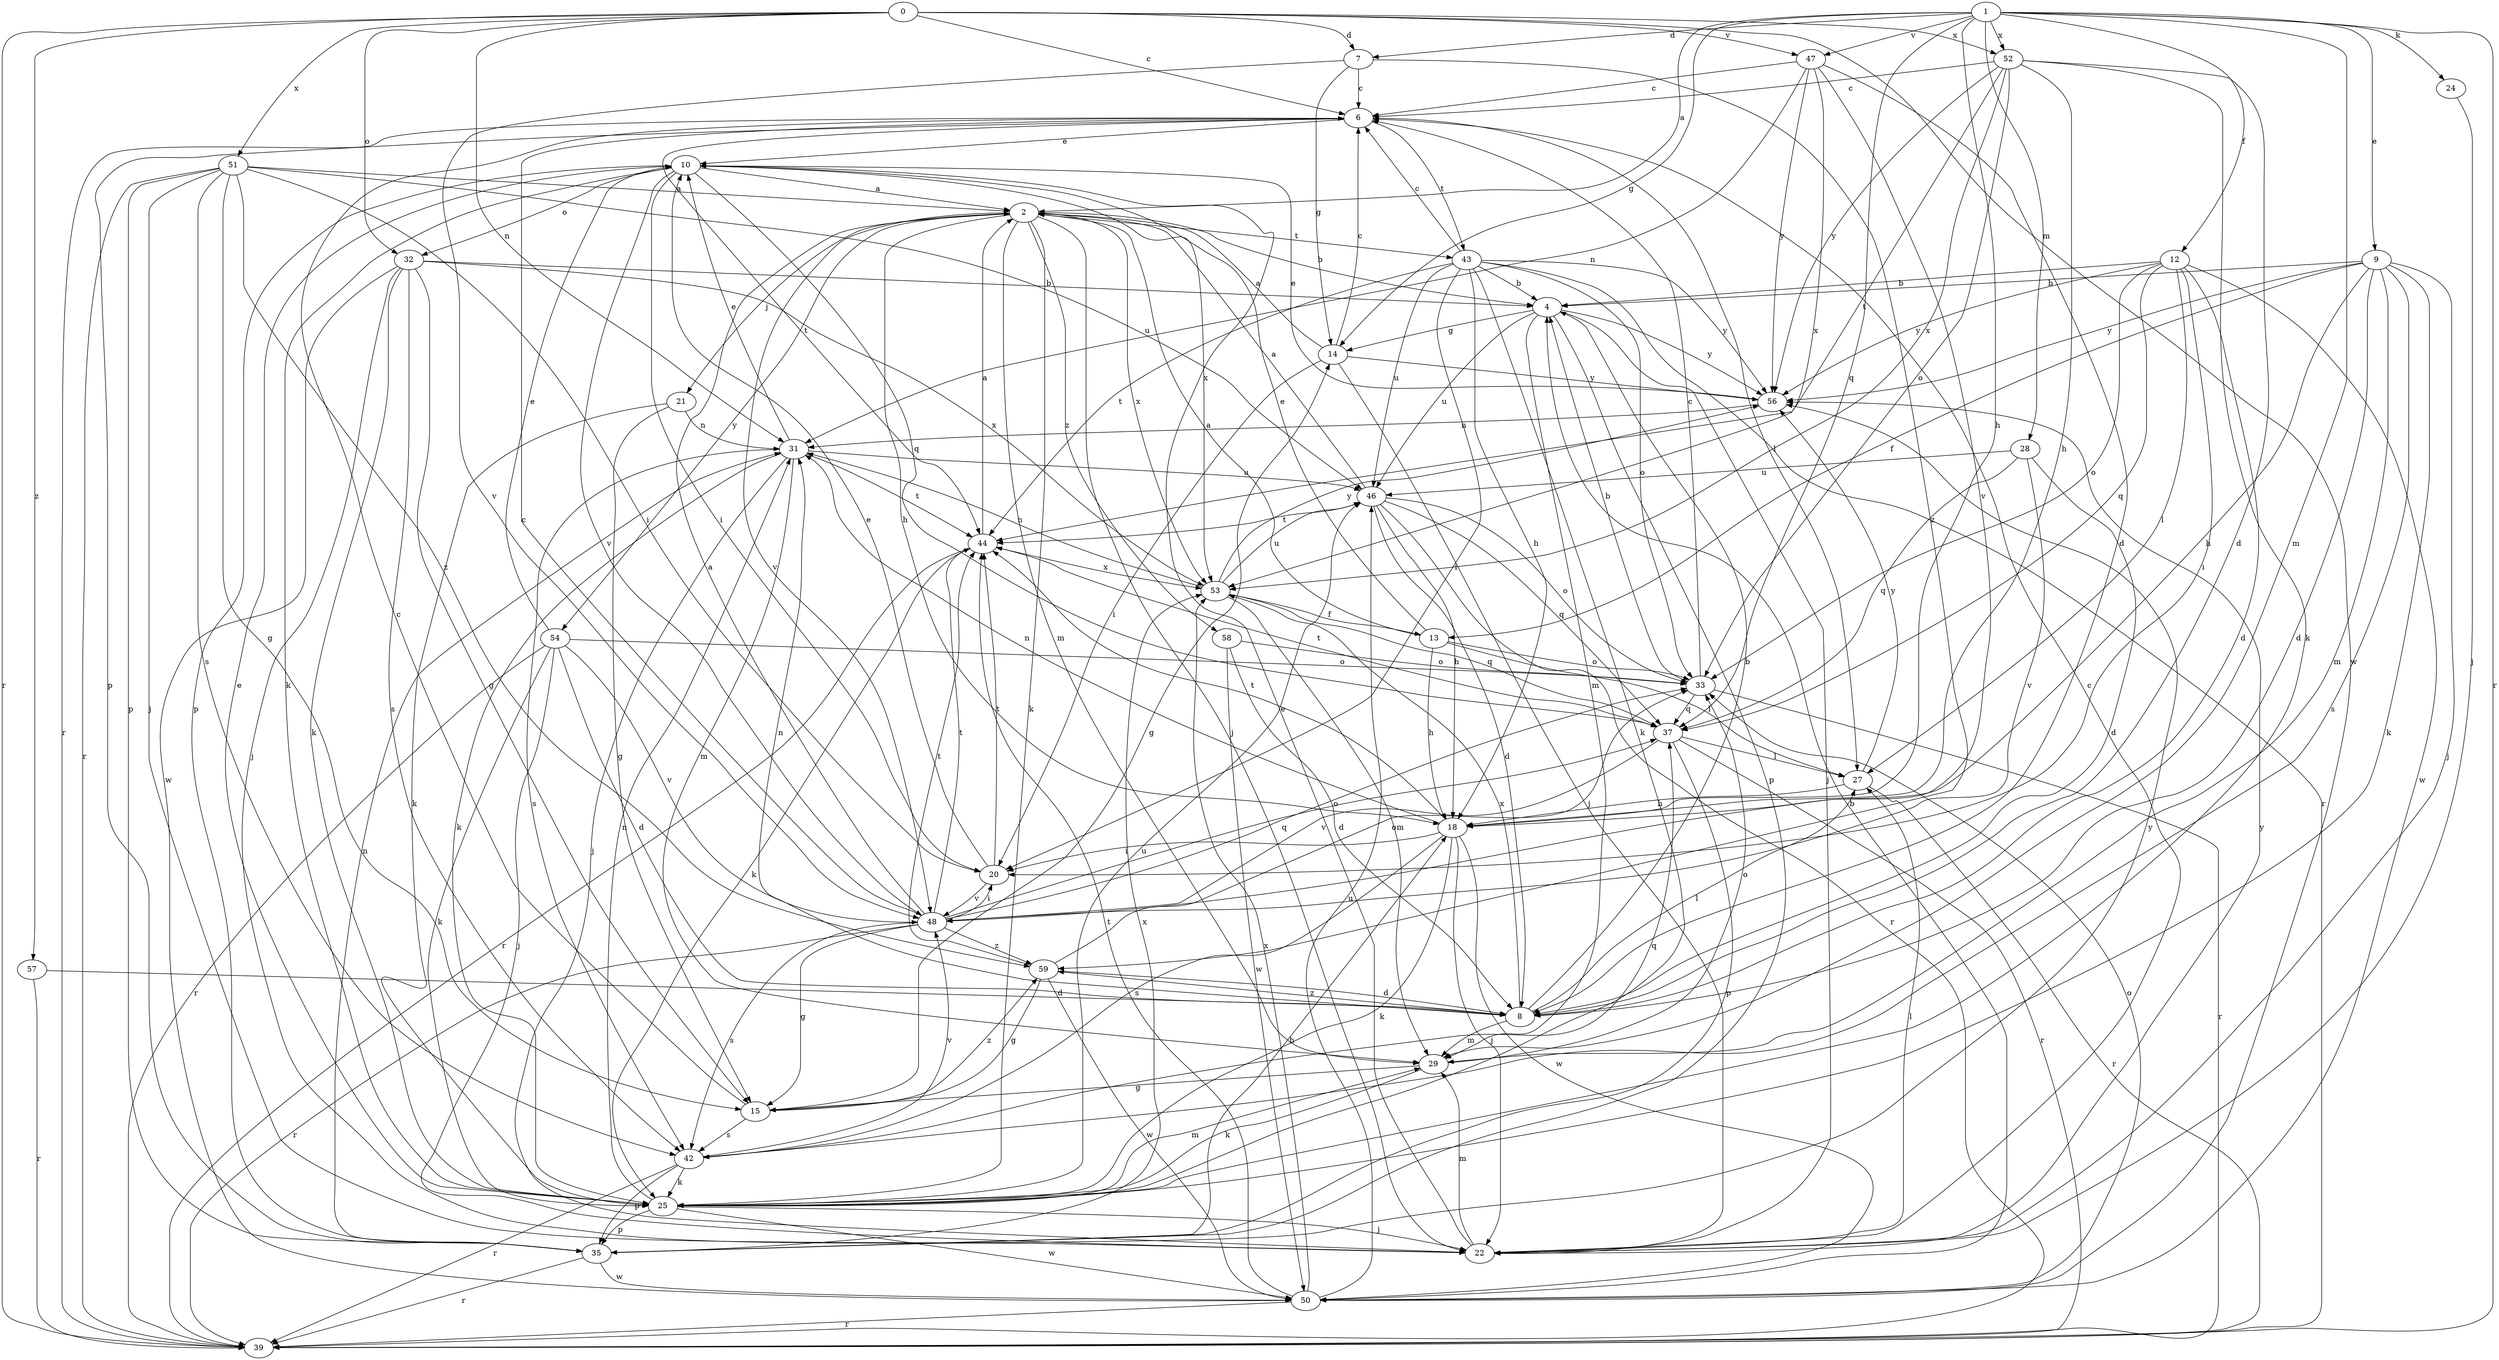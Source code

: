 strict digraph  {
0;
1;
2;
4;
6;
7;
8;
9;
10;
12;
13;
14;
15;
18;
20;
21;
22;
24;
25;
27;
28;
29;
31;
32;
33;
35;
37;
39;
42;
43;
44;
46;
47;
48;
50;
51;
52;
53;
54;
56;
57;
58;
59;
0 -> 6  [label=c];
0 -> 7  [label=d];
0 -> 31  [label=n];
0 -> 32  [label=o];
0 -> 39  [label=r];
0 -> 47  [label=v];
0 -> 50  [label=w];
0 -> 51  [label=x];
0 -> 52  [label=x];
0 -> 57  [label=z];
1 -> 2  [label=a];
1 -> 7  [label=d];
1 -> 9  [label=e];
1 -> 12  [label=f];
1 -> 14  [label=g];
1 -> 18  [label=h];
1 -> 24  [label=k];
1 -> 28  [label=m];
1 -> 29  [label=m];
1 -> 37  [label=q];
1 -> 39  [label=r];
1 -> 47  [label=v];
1 -> 52  [label=x];
2 -> 4  [label=b];
2 -> 18  [label=h];
2 -> 21  [label=j];
2 -> 22  [label=j];
2 -> 25  [label=k];
2 -> 29  [label=m];
2 -> 43  [label=t];
2 -> 48  [label=v];
2 -> 53  [label=x];
2 -> 54  [label=y];
2 -> 58  [label=z];
4 -> 14  [label=g];
4 -> 22  [label=j];
4 -> 29  [label=m];
4 -> 35  [label=p];
4 -> 46  [label=u];
4 -> 56  [label=y];
6 -> 10  [label=e];
6 -> 27  [label=l];
6 -> 35  [label=p];
6 -> 39  [label=r];
6 -> 43  [label=t];
6 -> 44  [label=t];
7 -> 6  [label=c];
7 -> 14  [label=g];
7 -> 48  [label=v];
7 -> 59  [label=z];
8 -> 4  [label=b];
8 -> 27  [label=l];
8 -> 29  [label=m];
8 -> 31  [label=n];
8 -> 53  [label=x];
8 -> 59  [label=z];
9 -> 4  [label=b];
9 -> 8  [label=d];
9 -> 13  [label=f];
9 -> 18  [label=h];
9 -> 22  [label=j];
9 -> 25  [label=k];
9 -> 29  [label=m];
9 -> 42  [label=s];
9 -> 56  [label=y];
10 -> 2  [label=a];
10 -> 20  [label=i];
10 -> 25  [label=k];
10 -> 32  [label=o];
10 -> 35  [label=p];
10 -> 37  [label=q];
10 -> 48  [label=v];
10 -> 53  [label=x];
12 -> 4  [label=b];
12 -> 8  [label=d];
12 -> 20  [label=i];
12 -> 27  [label=l];
12 -> 33  [label=o];
12 -> 37  [label=q];
12 -> 50  [label=w];
12 -> 56  [label=y];
13 -> 2  [label=a];
13 -> 10  [label=e];
13 -> 18  [label=h];
13 -> 27  [label=l];
13 -> 33  [label=o];
14 -> 2  [label=a];
14 -> 6  [label=c];
14 -> 20  [label=i];
14 -> 22  [label=j];
14 -> 56  [label=y];
15 -> 6  [label=c];
15 -> 14  [label=g];
15 -> 42  [label=s];
15 -> 59  [label=z];
18 -> 20  [label=i];
18 -> 22  [label=j];
18 -> 25  [label=k];
18 -> 31  [label=n];
18 -> 42  [label=s];
18 -> 44  [label=t];
18 -> 50  [label=w];
20 -> 10  [label=e];
20 -> 44  [label=t];
20 -> 48  [label=v];
21 -> 15  [label=g];
21 -> 25  [label=k];
21 -> 31  [label=n];
22 -> 6  [label=c];
22 -> 10  [label=e];
22 -> 27  [label=l];
22 -> 29  [label=m];
22 -> 56  [label=y];
24 -> 22  [label=j];
25 -> 10  [label=e];
25 -> 22  [label=j];
25 -> 29  [label=m];
25 -> 31  [label=n];
25 -> 35  [label=p];
25 -> 46  [label=u];
25 -> 50  [label=w];
27 -> 18  [label=h];
27 -> 39  [label=r];
27 -> 56  [label=y];
28 -> 8  [label=d];
28 -> 37  [label=q];
28 -> 46  [label=u];
28 -> 48  [label=v];
29 -> 15  [label=g];
29 -> 25  [label=k];
29 -> 33  [label=o];
31 -> 10  [label=e];
31 -> 22  [label=j];
31 -> 25  [label=k];
31 -> 29  [label=m];
31 -> 42  [label=s];
31 -> 44  [label=t];
31 -> 46  [label=u];
32 -> 4  [label=b];
32 -> 15  [label=g];
32 -> 22  [label=j];
32 -> 25  [label=k];
32 -> 42  [label=s];
32 -> 50  [label=w];
32 -> 53  [label=x];
33 -> 4  [label=b];
33 -> 6  [label=c];
33 -> 37  [label=q];
33 -> 39  [label=r];
35 -> 18  [label=h];
35 -> 31  [label=n];
35 -> 39  [label=r];
35 -> 50  [label=w];
35 -> 53  [label=x];
35 -> 56  [label=y];
37 -> 27  [label=l];
37 -> 35  [label=p];
37 -> 39  [label=r];
37 -> 44  [label=t];
37 -> 48  [label=v];
42 -> 25  [label=k];
42 -> 35  [label=p];
42 -> 37  [label=q];
42 -> 39  [label=r];
42 -> 48  [label=v];
43 -> 4  [label=b];
43 -> 6  [label=c];
43 -> 18  [label=h];
43 -> 20  [label=i];
43 -> 25  [label=k];
43 -> 33  [label=o];
43 -> 39  [label=r];
43 -> 44  [label=t];
43 -> 46  [label=u];
43 -> 56  [label=y];
44 -> 2  [label=a];
44 -> 25  [label=k];
44 -> 39  [label=r];
44 -> 53  [label=x];
46 -> 2  [label=a];
46 -> 8  [label=d];
46 -> 18  [label=h];
46 -> 33  [label=o];
46 -> 37  [label=q];
46 -> 39  [label=r];
46 -> 44  [label=t];
47 -> 6  [label=c];
47 -> 8  [label=d];
47 -> 31  [label=n];
47 -> 48  [label=v];
47 -> 53  [label=x];
47 -> 56  [label=y];
48 -> 2  [label=a];
48 -> 6  [label=c];
48 -> 15  [label=g];
48 -> 20  [label=i];
48 -> 33  [label=o];
48 -> 37  [label=q];
48 -> 39  [label=r];
48 -> 42  [label=s];
48 -> 44  [label=t];
48 -> 59  [label=z];
50 -> 4  [label=b];
50 -> 33  [label=o];
50 -> 39  [label=r];
50 -> 44  [label=t];
50 -> 46  [label=u];
50 -> 53  [label=x];
51 -> 2  [label=a];
51 -> 15  [label=g];
51 -> 20  [label=i];
51 -> 22  [label=j];
51 -> 35  [label=p];
51 -> 39  [label=r];
51 -> 42  [label=s];
51 -> 46  [label=u];
51 -> 59  [label=z];
52 -> 6  [label=c];
52 -> 8  [label=d];
52 -> 18  [label=h];
52 -> 25  [label=k];
52 -> 33  [label=o];
52 -> 44  [label=t];
52 -> 53  [label=x];
52 -> 56  [label=y];
53 -> 13  [label=f];
53 -> 29  [label=m];
53 -> 31  [label=n];
53 -> 37  [label=q];
53 -> 46  [label=u];
53 -> 56  [label=y];
54 -> 8  [label=d];
54 -> 10  [label=e];
54 -> 22  [label=j];
54 -> 25  [label=k];
54 -> 33  [label=o];
54 -> 39  [label=r];
54 -> 48  [label=v];
56 -> 10  [label=e];
56 -> 31  [label=n];
57 -> 8  [label=d];
57 -> 39  [label=r];
58 -> 8  [label=d];
58 -> 33  [label=o];
58 -> 50  [label=w];
59 -> 8  [label=d];
59 -> 15  [label=g];
59 -> 33  [label=o];
59 -> 44  [label=t];
59 -> 50  [label=w];
}

